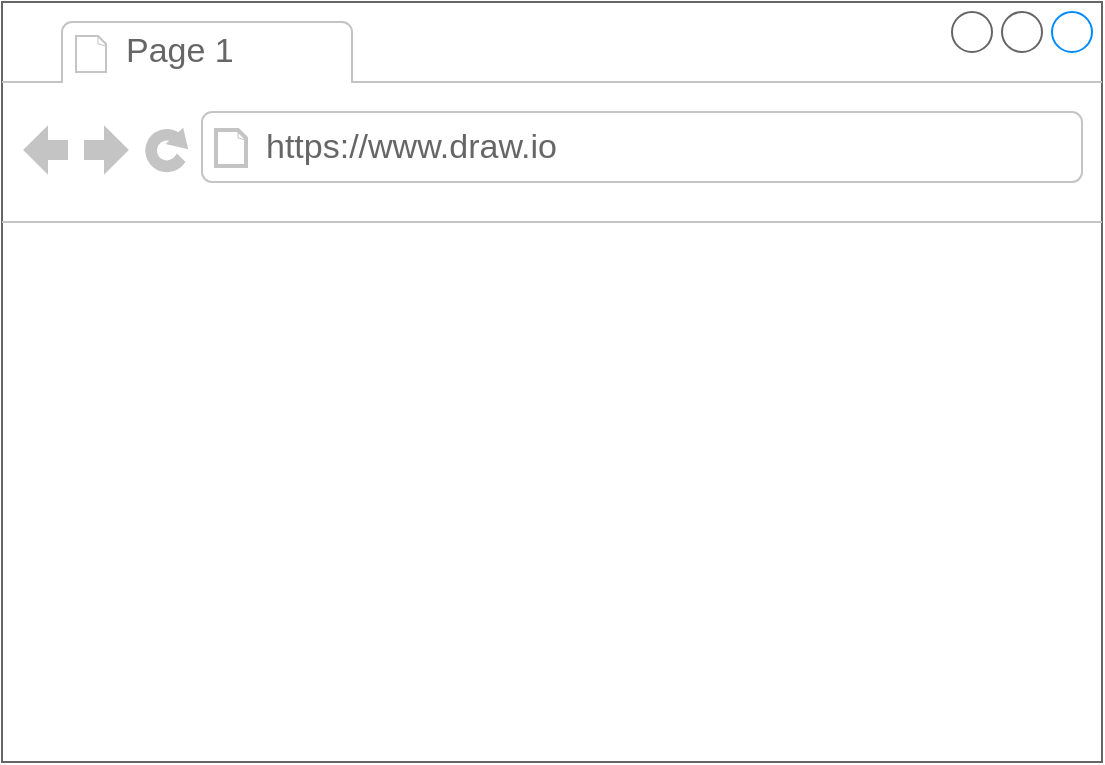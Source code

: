 <mxfile version="23.1.5" type="device">
  <diagram name="Page-1" id="iudvLpR7Hnndg8juTCIK">
    <mxGraphModel dx="1050" dy="621" grid="1" gridSize="10" guides="1" tooltips="1" connect="1" arrows="1" fold="1" page="1" pageScale="1" pageWidth="1169" pageHeight="827" math="0" shadow="0">
      <root>
        <mxCell id="0" />
        <mxCell id="1" parent="0" />
        <mxCell id="mwUSj4WKIgFVowhK5OtU-1" value="" style="strokeWidth=1;shadow=0;dashed=0;align=center;html=1;shape=mxgraph.mockup.containers.browserWindow;rSize=0;strokeColor=#666666;strokeColor2=#008cff;strokeColor3=#c4c4c4;mainText=,;recursiveResize=0;" vertex="1" parent="1">
          <mxGeometry x="170" y="110" width="550" height="380" as="geometry" />
        </mxCell>
        <mxCell id="mwUSj4WKIgFVowhK5OtU-2" value="Page 1" style="strokeWidth=1;shadow=0;dashed=0;align=center;html=1;shape=mxgraph.mockup.containers.anchor;fontSize=17;fontColor=#666666;align=left;whiteSpace=wrap;" vertex="1" parent="mwUSj4WKIgFVowhK5OtU-1">
          <mxGeometry x="60" y="12" width="110" height="26" as="geometry" />
        </mxCell>
        <mxCell id="mwUSj4WKIgFVowhK5OtU-3" value="https://www.draw.io" style="strokeWidth=1;shadow=0;dashed=0;align=center;html=1;shape=mxgraph.mockup.containers.anchor;rSize=0;fontSize=17;fontColor=#666666;align=left;" vertex="1" parent="mwUSj4WKIgFVowhK5OtU-1">
          <mxGeometry x="130" y="60" width="250" height="26" as="geometry" />
        </mxCell>
      </root>
    </mxGraphModel>
  </diagram>
</mxfile>
